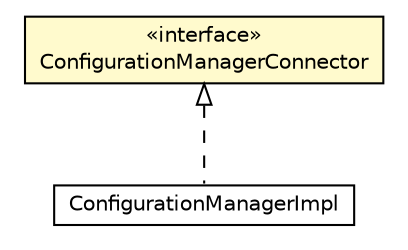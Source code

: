 #!/usr/local/bin/dot
#
# Class diagram 
# Generated by UMLGraph version R5_6-24-gf6e263 (http://www.umlgraph.org/)
#

digraph G {
	edge [fontname="Helvetica",fontsize=10,labelfontname="Helvetica",labelfontsize=10];
	node [fontname="Helvetica",fontsize=10,shape=plaintext];
	nodesep=0.25;
	ranksep=0.5;
	// org.universAAL.middleware.managers.api.ConfigurationManagerConnector
	c136077 [label=<<table title="org.universAAL.middleware.managers.api.ConfigurationManagerConnector" border="0" cellborder="1" cellspacing="0" cellpadding="2" port="p" bgcolor="lemonChiffon" href="./ConfigurationManagerConnector.html">
		<tr><td><table border="0" cellspacing="0" cellpadding="1">
<tr><td align="center" balign="center"> &#171;interface&#187; </td></tr>
<tr><td align="center" balign="center"> ConfigurationManagerConnector </td></tr>
		</table></td></tr>
		</table>>, URL="./ConfigurationManagerConnector.html", fontname="Helvetica", fontcolor="black", fontsize=10.0];
	// org.universAAL.middleware.managers.configuration.core.impl.ConfigurationManagerImpl
	c136112 [label=<<table title="org.universAAL.middleware.managers.configuration.core.impl.ConfigurationManagerImpl" border="0" cellborder="1" cellspacing="0" cellpadding="2" port="p" href="../configuration/core/impl/ConfigurationManagerImpl.html">
		<tr><td><table border="0" cellspacing="0" cellpadding="1">
<tr><td align="center" balign="center"> ConfigurationManagerImpl </td></tr>
		</table></td></tr>
		</table>>, URL="../configuration/core/impl/ConfigurationManagerImpl.html", fontname="Helvetica", fontcolor="black", fontsize=10.0];
	//org.universAAL.middleware.managers.configuration.core.impl.ConfigurationManagerImpl implements org.universAAL.middleware.managers.api.ConfigurationManagerConnector
	c136077:p -> c136112:p [dir=back,arrowtail=empty,style=dashed];
}

